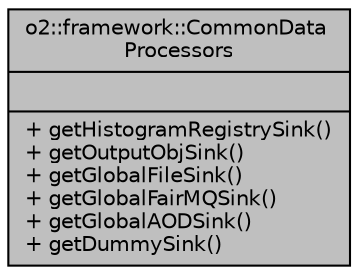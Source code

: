 digraph "o2::framework::CommonDataProcessors"
{
 // INTERACTIVE_SVG=YES
  bgcolor="transparent";
  edge [fontname="Helvetica",fontsize="10",labelfontname="Helvetica",labelfontsize="10"];
  node [fontname="Helvetica",fontsize="10",shape=record];
  Node1 [label="{o2::framework::CommonData\lProcessors\n||+ getHistogramRegistrySink()\l+ getOutputObjSink()\l+ getGlobalFileSink()\l+ getGlobalFairMQSink()\l+ getGlobalAODSink()\l+ getDummySink()\l}",height=0.2,width=0.4,color="black", fillcolor="grey75", style="filled", fontcolor="black"];
}
